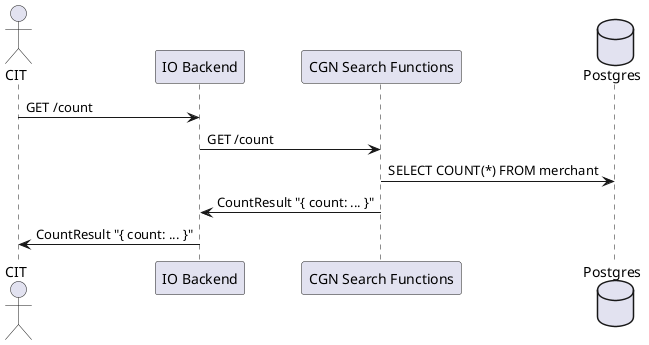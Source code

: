 @startuml Sequence conta operatori CGN
actor "CIT" as cit
participant "IO Backend" as be
participant "CGN Search Functions" as sf
database "Postgres" as db

cit -> be: GET /count
be -> sf: GET /count
sf -> db: SELECT COUNT(*) FROM merchant
sf -> be: CountResult "{ count: ... }"
be -> cit: CountResult "{ count: ... }"

@enduml